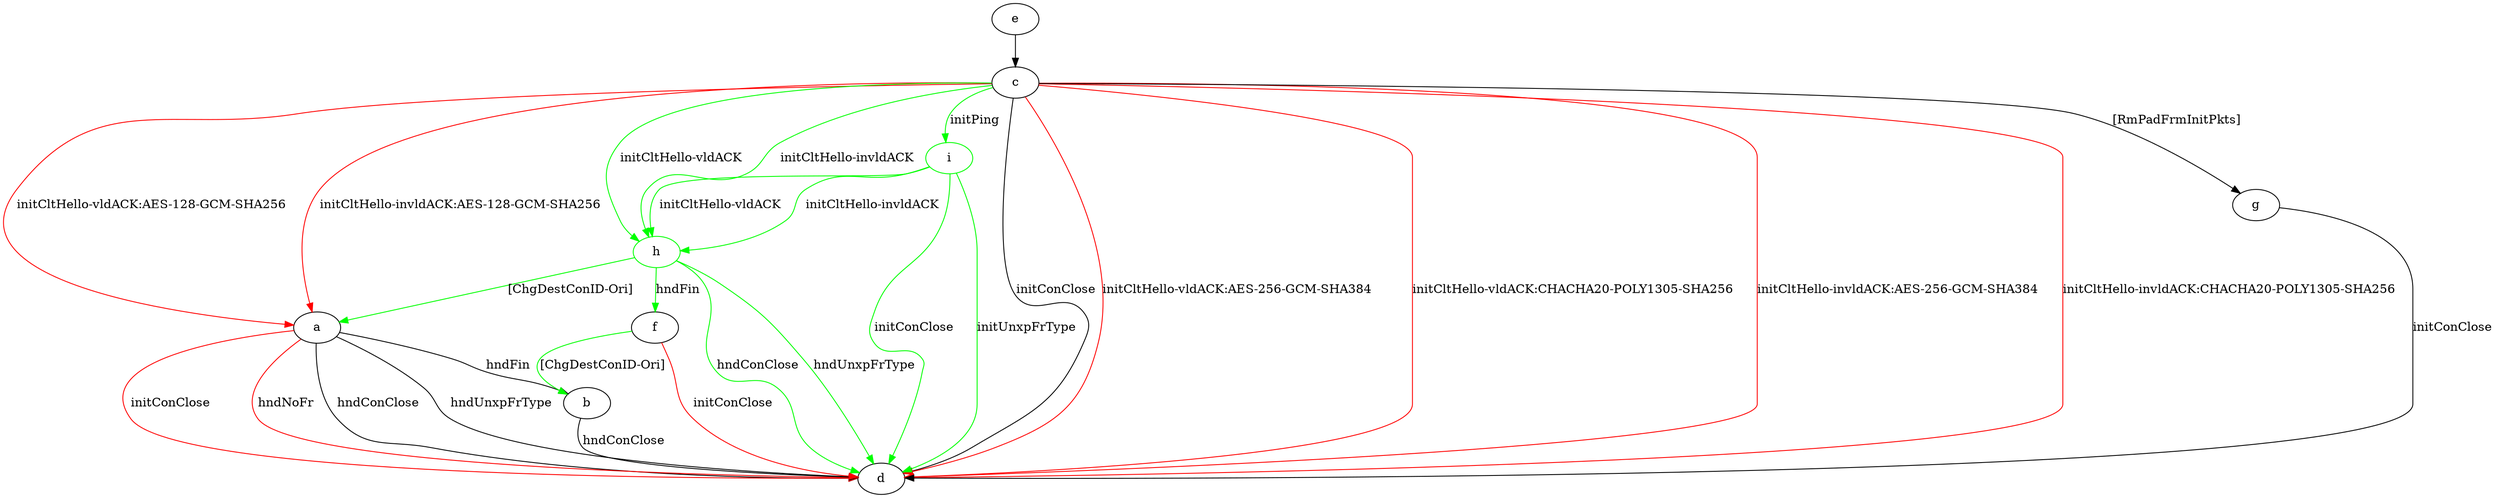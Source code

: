 digraph "" {
	a -> b	[key=0,
		label="hndFin "];
	a -> d	[key=0,
		label="hndConClose "];
	a -> d	[key=1,
		label="hndUnxpFrType "];
	a -> d	[key=2,
		color=red,
		label="initConClose "];
	a -> d	[key=3,
		color=red,
		label="hndNoFr "];
	b -> d	[key=0,
		label="hndConClose "];
	c -> a	[key=0,
		color=red,
		label="initCltHello-vldACK:AES-128-GCM-SHA256 "];
	c -> a	[key=1,
		color=red,
		label="initCltHello-invldACK:AES-128-GCM-SHA256 "];
	c -> d	[key=0,
		label="initConClose "];
	c -> d	[key=1,
		color=red,
		label="initCltHello-vldACK:AES-256-GCM-SHA384 "];
	c -> d	[key=2,
		color=red,
		label="initCltHello-vldACK:CHACHA20-POLY1305-SHA256 "];
	c -> d	[key=3,
		color=red,
		label="initCltHello-invldACK:AES-256-GCM-SHA384 "];
	c -> d	[key=4,
		color=red,
		label="initCltHello-invldACK:CHACHA20-POLY1305-SHA256 "];
	c -> g	[key=0,
		label="[RmPadFrmInitPkts] "];
	h	[color=green];
	c -> h	[key=0,
		color=green,
		label="initCltHello-vldACK "];
	c -> h	[key=1,
		color=green,
		label="initCltHello-invldACK "];
	i	[color=green];
	c -> i	[key=0,
		color=green,
		label="initPing "];
	e -> c	[key=0];
	f -> b	[key=0,
		color=green,
		label="[ChgDestConID-Ori] "];
	f -> d	[key=0,
		color=red,
		label="initConClose "];
	g -> d	[key=0,
		label="initConClose "];
	h -> a	[key=0,
		color=green,
		label="[ChgDestConID-Ori] "];
	h -> d	[key=0,
		color=green,
		label="hndConClose "];
	h -> d	[key=1,
		color=green,
		label="hndUnxpFrType "];
	h -> f	[key=0,
		color=green,
		label="hndFin "];
	i -> d	[key=0,
		color=green,
		label="initConClose "];
	i -> d	[key=1,
		color=green,
		label="initUnxpFrType "];
	i -> h	[key=0,
		color=green,
		label="initCltHello-vldACK "];
	i -> h	[key=1,
		color=green,
		label="initCltHello-invldACK "];
}
